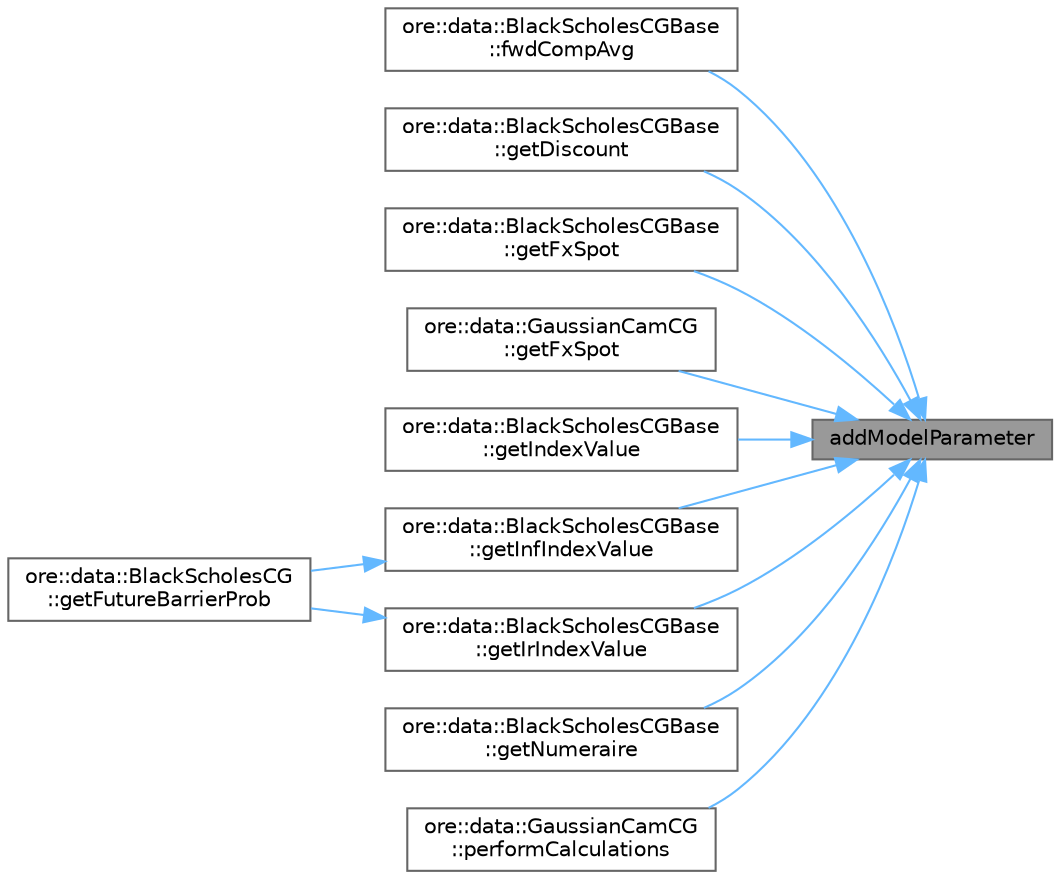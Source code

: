 digraph "addModelParameter"
{
 // INTERACTIVE_SVG=YES
 // LATEX_PDF_SIZE
  bgcolor="transparent";
  edge [fontname=Helvetica,fontsize=10,labelfontname=Helvetica,labelfontsize=10];
  node [fontname=Helvetica,fontsize=10,shape=box,height=0.2,width=0.4];
  rankdir="RL";
  Node1 [label="addModelParameter",height=0.2,width=0.4,color="gray40", fillcolor="grey60", style="filled", fontcolor="black",tooltip=" "];
  Node1 -> Node2 [dir="back",color="steelblue1",style="solid"];
  Node2 [label="ore::data::BlackScholesCGBase\l::fwdCompAvg",height=0.2,width=0.4,color="grey40", fillcolor="white", style="filled",URL="$classore_1_1data_1_1_black_scholes_c_g_base.html#ab416b70f2e10c069c2d27f932b3f7648",tooltip=" "];
  Node1 -> Node3 [dir="back",color="steelblue1",style="solid"];
  Node3 [label="ore::data::BlackScholesCGBase\l::getDiscount",height=0.2,width=0.4,color="grey40", fillcolor="white", style="filled",URL="$classore_1_1data_1_1_black_scholes_c_g_base.html#abf6f98b24020510a254ae590e6020d27",tooltip=" "];
  Node1 -> Node4 [dir="back",color="steelblue1",style="solid"];
  Node4 [label="ore::data::BlackScholesCGBase\l::getFxSpot",height=0.2,width=0.4,color="grey40", fillcolor="white", style="filled",URL="$classore_1_1data_1_1_black_scholes_c_g_base.html#a44e59e69ea691ae536b898196d8d3121",tooltip=" "];
  Node1 -> Node5 [dir="back",color="steelblue1",style="solid"];
  Node5 [label="ore::data::GaussianCamCG\l::getFxSpot",height=0.2,width=0.4,color="grey40", fillcolor="white", style="filled",URL="$classore_1_1data_1_1_gaussian_cam_c_g.html#a44e59e69ea691ae536b898196d8d3121",tooltip=" "];
  Node1 -> Node6 [dir="back",color="steelblue1",style="solid"];
  Node6 [label="ore::data::BlackScholesCGBase\l::getIndexValue",height=0.2,width=0.4,color="grey40", fillcolor="white", style="filled",URL="$classore_1_1data_1_1_black_scholes_c_g_base.html#acda3059c2cee3c6462c5083590438a40",tooltip=" "];
  Node1 -> Node7 [dir="back",color="steelblue1",style="solid"];
  Node7 [label="ore::data::BlackScholesCGBase\l::getInfIndexValue",height=0.2,width=0.4,color="grey40", fillcolor="white", style="filled",URL="$classore_1_1data_1_1_black_scholes_c_g_base.html#a55f8e61274bc54a570a51a5868067ffd",tooltip=" "];
  Node7 -> Node8 [dir="back",color="steelblue1",style="solid"];
  Node8 [label="ore::data::BlackScholesCG\l::getFutureBarrierProb",height=0.2,width=0.4,color="grey40", fillcolor="white", style="filled",URL="$classore_1_1data_1_1_black_scholes_c_g.html#a4881d30442518e57e72ec865222d5940",tooltip=" "];
  Node1 -> Node9 [dir="back",color="steelblue1",style="solid"];
  Node9 [label="ore::data::BlackScholesCGBase\l::getIrIndexValue",height=0.2,width=0.4,color="grey40", fillcolor="white", style="filled",URL="$classore_1_1data_1_1_black_scholes_c_g_base.html#a9ac494d33de086073701a0e5df956443",tooltip=" "];
  Node9 -> Node8 [dir="back",color="steelblue1",style="solid"];
  Node1 -> Node10 [dir="back",color="steelblue1",style="solid"];
  Node10 [label="ore::data::BlackScholesCGBase\l::getNumeraire",height=0.2,width=0.4,color="grey40", fillcolor="white", style="filled",URL="$classore_1_1data_1_1_black_scholes_c_g_base.html#a3bdcb351127a8ae4dbe49a7f11db4c28",tooltip=" "];
  Node1 -> Node11 [dir="back",color="steelblue1",style="solid"];
  Node11 [label="ore::data::GaussianCamCG\l::performCalculations",height=0.2,width=0.4,color="grey40", fillcolor="white", style="filled",URL="$classore_1_1data_1_1_gaussian_cam_c_g.html#a1127cccc9668a02247dc139d27121708",tooltip=" "];
}

